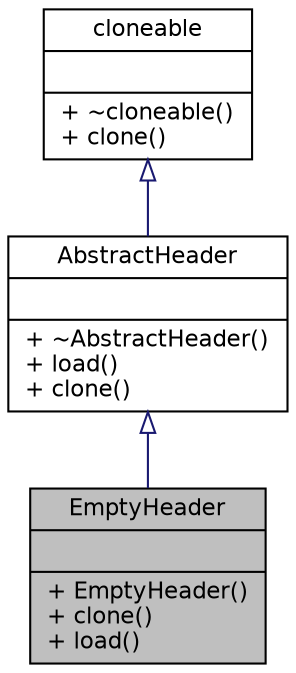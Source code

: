 digraph "EmptyHeader"
{
  edge [fontname="Helvetica",fontsize="11",labelfontname="Helvetica",labelfontsize="11"];
  node [fontname="Helvetica",fontsize="11",shape=record];
  Node1 [label="{EmptyHeader\n||+ EmptyHeader()\l+ clone()\l+ load()\l}",height=0.2,width=0.4,color="black", fillcolor="grey75", style="filled" fontcolor="black"];
  Node2 -> Node1 [dir="back",color="midnightblue",fontsize="11",style="solid",arrowtail="onormal",fontname="Helvetica"];
  Node2 [label="{AbstractHeader\n||+ ~AbstractHeader()\l+ load()\l+ clone()\l}",height=0.2,width=0.4,color="black", fillcolor="white", style="filled",URL="$class_abstract_header.html",tooltip="Interface for implementing something that yields a header structure suitable for table construction..."];
  Node3 -> Node2 [dir="back",color="midnightblue",fontsize="11",style="solid",arrowtail="onormal",fontname="Helvetica"];
  Node3 [label="{cloneable\n||+ ~cloneable()\l+ clone()\l}",height=0.2,width=0.4,color="black", fillcolor="white", style="filled",URL="$classcloneable.html"];
}
